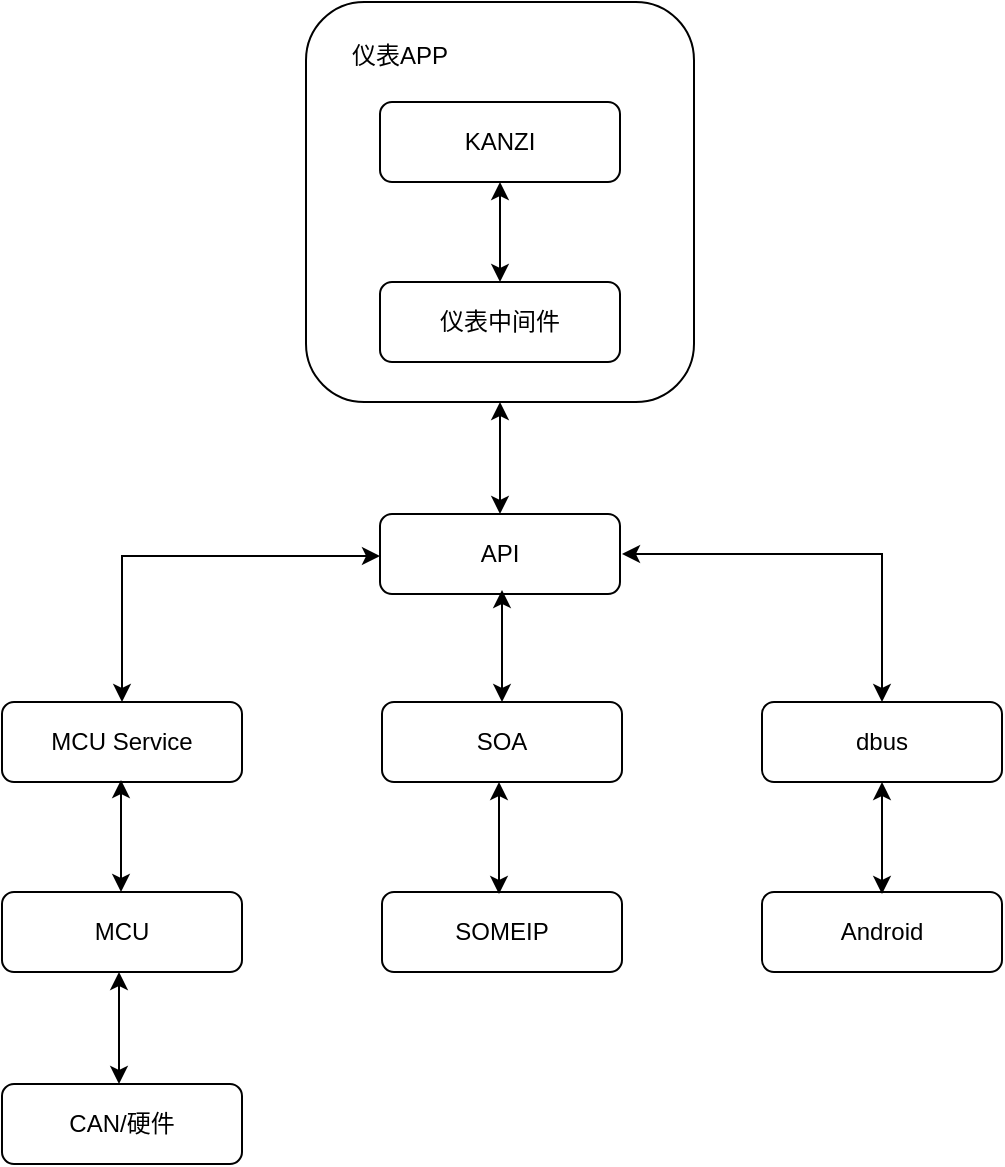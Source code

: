 <mxfile version="22.0.6" type="github">
  <diagram id="C5RBs43oDa-KdzZeNtuy" name="Page-1">
    <mxGraphModel dx="1002" dy="665" grid="1" gridSize="10" guides="1" tooltips="1" connect="1" arrows="1" fold="1" page="1" pageScale="1" pageWidth="827" pageHeight="1169" math="0" shadow="0">
      <root>
        <mxCell id="WIyWlLk6GJQsqaUBKTNV-0" />
        <mxCell id="WIyWlLk6GJQsqaUBKTNV-1" parent="WIyWlLk6GJQsqaUBKTNV-0" />
        <mxCell id="O7mEJF-UvuZjmEnGn9pk-1" value="&lt;p style=&quot;line-height: 120%;&quot;&gt;&lt;br&gt;&lt;/p&gt;" style="rounded=1;whiteSpace=wrap;html=1;align=right;" vertex="1" parent="WIyWlLk6GJQsqaUBKTNV-1">
          <mxGeometry x="312" y="30" width="194" height="200" as="geometry" />
        </mxCell>
        <mxCell id="WIyWlLk6GJQsqaUBKTNV-3" value="KANZI" style="rounded=1;whiteSpace=wrap;html=1;fontSize=12;glass=0;strokeWidth=1;shadow=0;" parent="WIyWlLk6GJQsqaUBKTNV-1" vertex="1">
          <mxGeometry x="349" y="80" width="120" height="40" as="geometry" />
        </mxCell>
        <mxCell id="WIyWlLk6GJQsqaUBKTNV-7" value="仪表中间件" style="rounded=1;whiteSpace=wrap;html=1;fontSize=12;glass=0;strokeWidth=1;shadow=0;" parent="WIyWlLk6GJQsqaUBKTNV-1" vertex="1">
          <mxGeometry x="349" y="170" width="120" height="40" as="geometry" />
        </mxCell>
        <mxCell id="O7mEJF-UvuZjmEnGn9pk-0" value="" style="endArrow=classic;startArrow=classic;html=1;rounded=0;exitX=0.5;exitY=0;exitDx=0;exitDy=0;entryX=0.5;entryY=1;entryDx=0;entryDy=0;" edge="1" parent="WIyWlLk6GJQsqaUBKTNV-1" source="WIyWlLk6GJQsqaUBKTNV-7" target="WIyWlLk6GJQsqaUBKTNV-3">
          <mxGeometry width="50" height="50" relative="1" as="geometry">
            <mxPoint x="259" y="200" as="sourcePoint" />
            <mxPoint x="402" y="123" as="targetPoint" />
          </mxGeometry>
        </mxCell>
        <mxCell id="O7mEJF-UvuZjmEnGn9pk-3" value="&lt;font style=&quot;font-size: 12px;&quot;&gt;仪表APP&lt;/font&gt;" style="text;html=1;strokeColor=none;fillColor=none;align=center;verticalAlign=middle;whiteSpace=wrap;rounded=0;" vertex="1" parent="WIyWlLk6GJQsqaUBKTNV-1">
          <mxGeometry x="329" y="42" width="60" height="30" as="geometry" />
        </mxCell>
        <mxCell id="O7mEJF-UvuZjmEnGn9pk-4" value="API" style="rounded=1;whiteSpace=wrap;html=1;fontSize=12;glass=0;strokeWidth=1;shadow=0;" vertex="1" parent="WIyWlLk6GJQsqaUBKTNV-1">
          <mxGeometry x="349" y="286" width="120" height="40" as="geometry" />
        </mxCell>
        <mxCell id="O7mEJF-UvuZjmEnGn9pk-5" value="" style="endArrow=classic;startArrow=classic;html=1;rounded=0;exitX=0.5;exitY=0;exitDx=0;exitDy=0;entryX=0.5;entryY=1;entryDx=0;entryDy=0;" edge="1" parent="WIyWlLk6GJQsqaUBKTNV-1" source="O7mEJF-UvuZjmEnGn9pk-4" target="O7mEJF-UvuZjmEnGn9pk-1">
          <mxGeometry width="50" height="50" relative="1" as="geometry">
            <mxPoint x="239" y="330" as="sourcePoint" />
            <mxPoint x="389" y="260" as="targetPoint" />
          </mxGeometry>
        </mxCell>
        <mxCell id="O7mEJF-UvuZjmEnGn9pk-6" value="SOA" style="rounded=1;whiteSpace=wrap;html=1;fontSize=12;glass=0;strokeWidth=1;shadow=0;" vertex="1" parent="WIyWlLk6GJQsqaUBKTNV-1">
          <mxGeometry x="350" y="380" width="120" height="40" as="geometry" />
        </mxCell>
        <mxCell id="O7mEJF-UvuZjmEnGn9pk-7" value="" style="endArrow=classic;startArrow=classic;html=1;rounded=0;exitX=0.5;exitY=0;exitDx=0;exitDy=0;entryX=0.5;entryY=1;entryDx=0;entryDy=0;" edge="1" parent="WIyWlLk6GJQsqaUBKTNV-1" source="O7mEJF-UvuZjmEnGn9pk-6">
          <mxGeometry width="50" height="50" relative="1" as="geometry">
            <mxPoint x="240" y="424" as="sourcePoint" />
            <mxPoint x="410" y="324" as="targetPoint" />
          </mxGeometry>
        </mxCell>
        <mxCell id="O7mEJF-UvuZjmEnGn9pk-8" value="" style="endArrow=classic;startArrow=classic;html=1;rounded=0;exitX=0.5;exitY=0;exitDx=0;exitDy=0;" edge="1" parent="WIyWlLk6GJQsqaUBKTNV-1" source="O7mEJF-UvuZjmEnGn9pk-9">
          <mxGeometry width="50" height="50" relative="1" as="geometry">
            <mxPoint x="190" y="360" as="sourcePoint" />
            <mxPoint x="349" y="307" as="targetPoint" />
            <Array as="points">
              <mxPoint x="220" y="307" />
            </Array>
          </mxGeometry>
        </mxCell>
        <mxCell id="O7mEJF-UvuZjmEnGn9pk-9" value="MCU Service" style="rounded=1;whiteSpace=wrap;html=1;fontSize=12;glass=0;strokeWidth=1;shadow=0;" vertex="1" parent="WIyWlLk6GJQsqaUBKTNV-1">
          <mxGeometry x="160" y="380" width="120" height="40" as="geometry" />
        </mxCell>
        <mxCell id="O7mEJF-UvuZjmEnGn9pk-10" value="dbus" style="rounded=1;whiteSpace=wrap;html=1;fontSize=12;glass=0;strokeWidth=1;shadow=0;" vertex="1" parent="WIyWlLk6GJQsqaUBKTNV-1">
          <mxGeometry x="540" y="380" width="120" height="40" as="geometry" />
        </mxCell>
        <mxCell id="O7mEJF-UvuZjmEnGn9pk-11" value="SOMEIP" style="rounded=1;whiteSpace=wrap;html=1;fontSize=12;glass=0;strokeWidth=1;shadow=0;" vertex="1" parent="WIyWlLk6GJQsqaUBKTNV-1">
          <mxGeometry x="350" y="475" width="120" height="40" as="geometry" />
        </mxCell>
        <mxCell id="O7mEJF-UvuZjmEnGn9pk-12" value="MCU" style="rounded=1;whiteSpace=wrap;html=1;fontSize=12;glass=0;strokeWidth=1;shadow=0;" vertex="1" parent="WIyWlLk6GJQsqaUBKTNV-1">
          <mxGeometry x="160" y="475" width="120" height="40" as="geometry" />
        </mxCell>
        <mxCell id="O7mEJF-UvuZjmEnGn9pk-13" value="Android" style="rounded=1;whiteSpace=wrap;html=1;fontSize=12;glass=0;strokeWidth=1;shadow=0;" vertex="1" parent="WIyWlLk6GJQsqaUBKTNV-1">
          <mxGeometry x="540" y="475" width="120" height="40" as="geometry" />
        </mxCell>
        <mxCell id="O7mEJF-UvuZjmEnGn9pk-14" value="" style="endArrow=classic;startArrow=classic;html=1;rounded=0;exitX=0.5;exitY=0;exitDx=0;exitDy=0;" edge="1" parent="WIyWlLk6GJQsqaUBKTNV-1">
          <mxGeometry width="50" height="50" relative="1" as="geometry">
            <mxPoint x="600" y="380" as="sourcePoint" />
            <mxPoint x="470" y="306" as="targetPoint" />
            <Array as="points">
              <mxPoint x="600" y="306" />
            </Array>
          </mxGeometry>
        </mxCell>
        <mxCell id="O7mEJF-UvuZjmEnGn9pk-15" value="CAN/硬件" style="rounded=1;whiteSpace=wrap;html=1;fontSize=12;glass=0;strokeWidth=1;shadow=0;" vertex="1" parent="WIyWlLk6GJQsqaUBKTNV-1">
          <mxGeometry x="160" y="571" width="120" height="40" as="geometry" />
        </mxCell>
        <mxCell id="O7mEJF-UvuZjmEnGn9pk-16" value="" style="endArrow=classic;startArrow=classic;html=1;rounded=0;exitX=0.5;exitY=0;exitDx=0;exitDy=0;entryX=0.5;entryY=1;entryDx=0;entryDy=0;" edge="1" parent="WIyWlLk6GJQsqaUBKTNV-1">
          <mxGeometry width="50" height="50" relative="1" as="geometry">
            <mxPoint x="408.5" y="476" as="sourcePoint" />
            <mxPoint x="408.5" y="420" as="targetPoint" />
          </mxGeometry>
        </mxCell>
        <mxCell id="O7mEJF-UvuZjmEnGn9pk-17" value="" style="endArrow=classic;startArrow=classic;html=1;rounded=0;exitX=0.5;exitY=0;exitDx=0;exitDy=0;entryX=0.5;entryY=1;entryDx=0;entryDy=0;" edge="1" parent="WIyWlLk6GJQsqaUBKTNV-1">
          <mxGeometry width="50" height="50" relative="1" as="geometry">
            <mxPoint x="600" y="476" as="sourcePoint" />
            <mxPoint x="600" y="420" as="targetPoint" />
          </mxGeometry>
        </mxCell>
        <mxCell id="O7mEJF-UvuZjmEnGn9pk-18" value="" style="endArrow=classic;startArrow=classic;html=1;rounded=0;exitX=0.5;exitY=0;exitDx=0;exitDy=0;entryX=0.5;entryY=1;entryDx=0;entryDy=0;" edge="1" parent="WIyWlLk6GJQsqaUBKTNV-1">
          <mxGeometry width="50" height="50" relative="1" as="geometry">
            <mxPoint x="219.5" y="475" as="sourcePoint" />
            <mxPoint x="219.5" y="419" as="targetPoint" />
          </mxGeometry>
        </mxCell>
        <mxCell id="O7mEJF-UvuZjmEnGn9pk-19" value="" style="endArrow=classic;startArrow=classic;html=1;rounded=0;exitX=0.5;exitY=0;exitDx=0;exitDy=0;entryX=0.5;entryY=1;entryDx=0;entryDy=0;" edge="1" parent="WIyWlLk6GJQsqaUBKTNV-1">
          <mxGeometry width="50" height="50" relative="1" as="geometry">
            <mxPoint x="218.5" y="571" as="sourcePoint" />
            <mxPoint x="218.5" y="515" as="targetPoint" />
          </mxGeometry>
        </mxCell>
      </root>
    </mxGraphModel>
  </diagram>
</mxfile>

